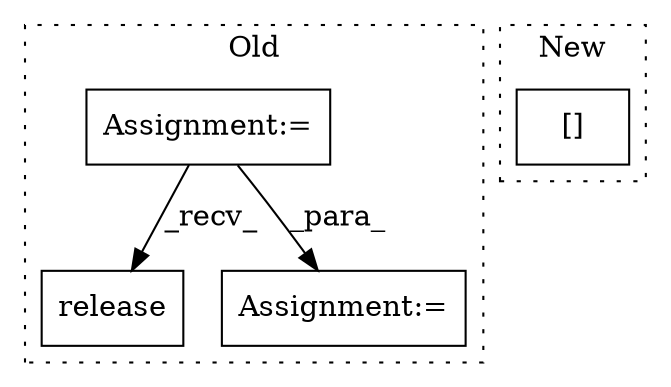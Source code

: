 digraph G {
subgraph cluster0 {
1 [label="release" a="32" s="7704" l="9" shape="box"];
3 [label="Assignment:=" a="7" s="7169" l="3" shape="box"];
4 [label="Assignment:=" a="7" s="7424" l="2" shape="box"];
label = "Old";
style="dotted";
}
subgraph cluster1 {
2 [label="[]" a="2" s="7478,7567" l="13,2" shape="box"];
label = "New";
style="dotted";
}
3 -> 4 [label="_para_"];
3 -> 1 [label="_recv_"];
}